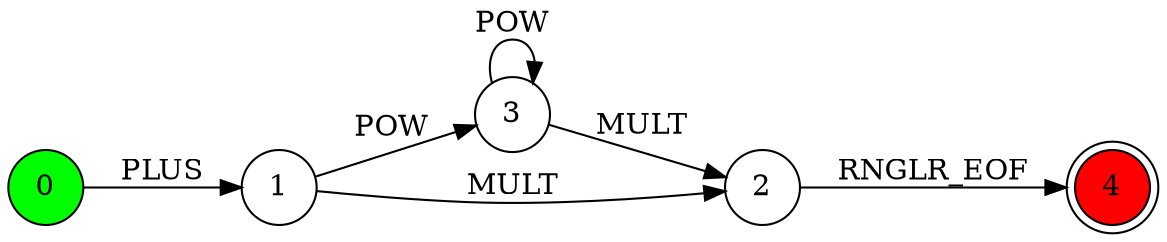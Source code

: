digraph G {
rankdir = LR
node [shape = circle]
0[style=filled, fillcolor=green]
4[shape = doublecircle, style=filled, fillcolor=red]
{ rank=same; 0 }
{ rank=min; 0 }
{ rank=same; 4 }
{ rank=max; 4 }
0 -> 1 [label="PLUS"]; 
1 -> 3 [label="POW"]; 
1 -> 2 [label="MULT"]; 
3 -> 2 [label="MULT"]; 
3 -> 3 [label="POW"]; 
2 -> 4 [label="RNGLR_EOF"]; 

}
